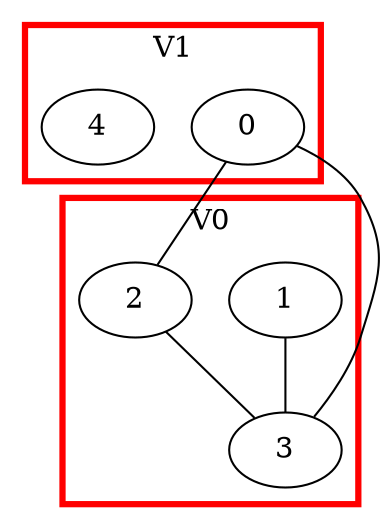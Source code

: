 //5
//4
//2
graph grafo {

	subgraph cluster_0{
	1, 2, 3;
	label = "V0";
	color = red;
	penwidth = 3;
	}

	subgraph cluster_1{
	0, 4;
	label = "V1";
	color = red;
	penwidth = 3;
	}

	0 -- 2;
	0 -- 3;
	1 -- 3;
	2 -- 3;
}
